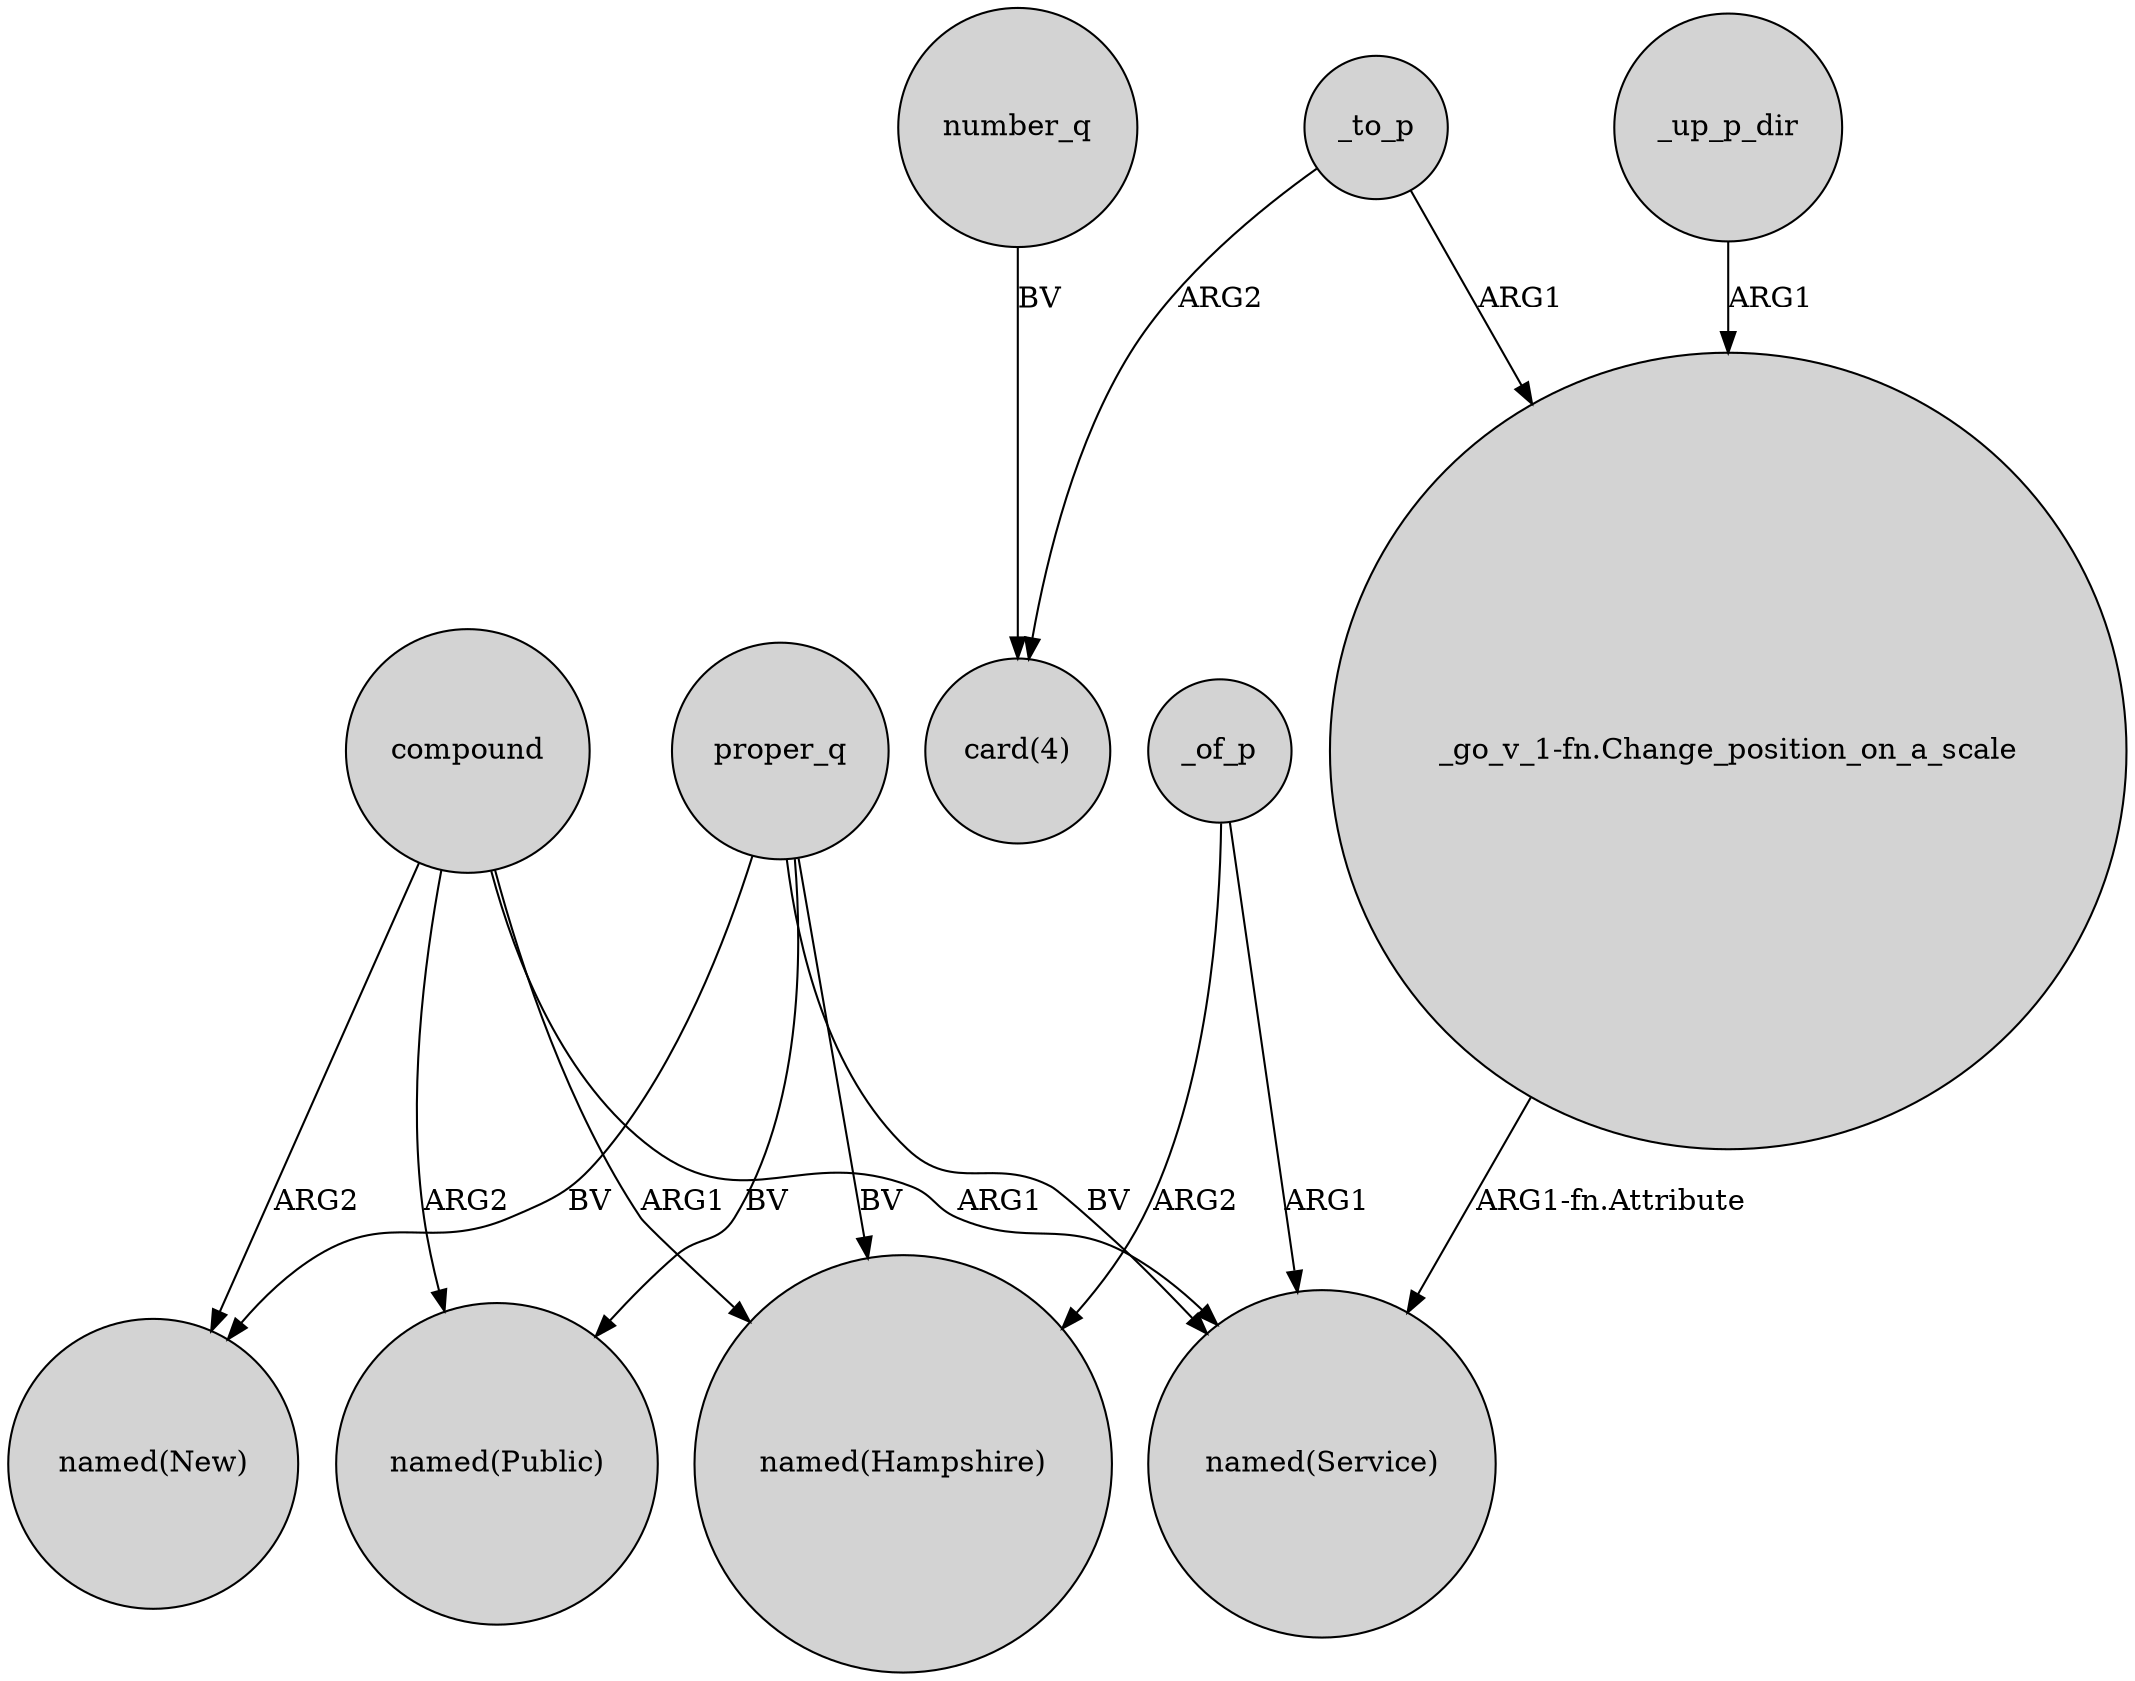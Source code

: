 digraph {
	node [shape=circle style=filled]
	compound -> "named(Hampshire)" [label=ARG1]
	"_go_v_1-fn.Change_position_on_a_scale" -> "named(Service)" [label="ARG1-fn.Attribute"]
	_to_p -> "_go_v_1-fn.Change_position_on_a_scale" [label=ARG1]
	compound -> "named(Public)" [label=ARG2]
	_up_p_dir -> "_go_v_1-fn.Change_position_on_a_scale" [label=ARG1]
	proper_q -> "named(Hampshire)" [label=BV]
	proper_q -> "named(Service)" [label=BV]
	_of_p -> "named(Service)" [label=ARG1]
	compound -> "named(New)" [label=ARG2]
	proper_q -> "named(Public)" [label=BV]
	_to_p -> "card(4)" [label=ARG2]
	proper_q -> "named(New)" [label=BV]
	_of_p -> "named(Hampshire)" [label=ARG2]
	number_q -> "card(4)" [label=BV]
	compound -> "named(Service)" [label=ARG1]
}
